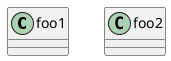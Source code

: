 {
  "sha1": "nmx5gv3kupokfyy6ov63jy337iqah4c",
  "insertion": {
    "when": "2024-06-04T17:28:38.861Z",
    "user": "plantuml@gmail.com"
  }
}
@startuml

skinparam backgroundColor transparent

class foo1
class foo2

@enduml
